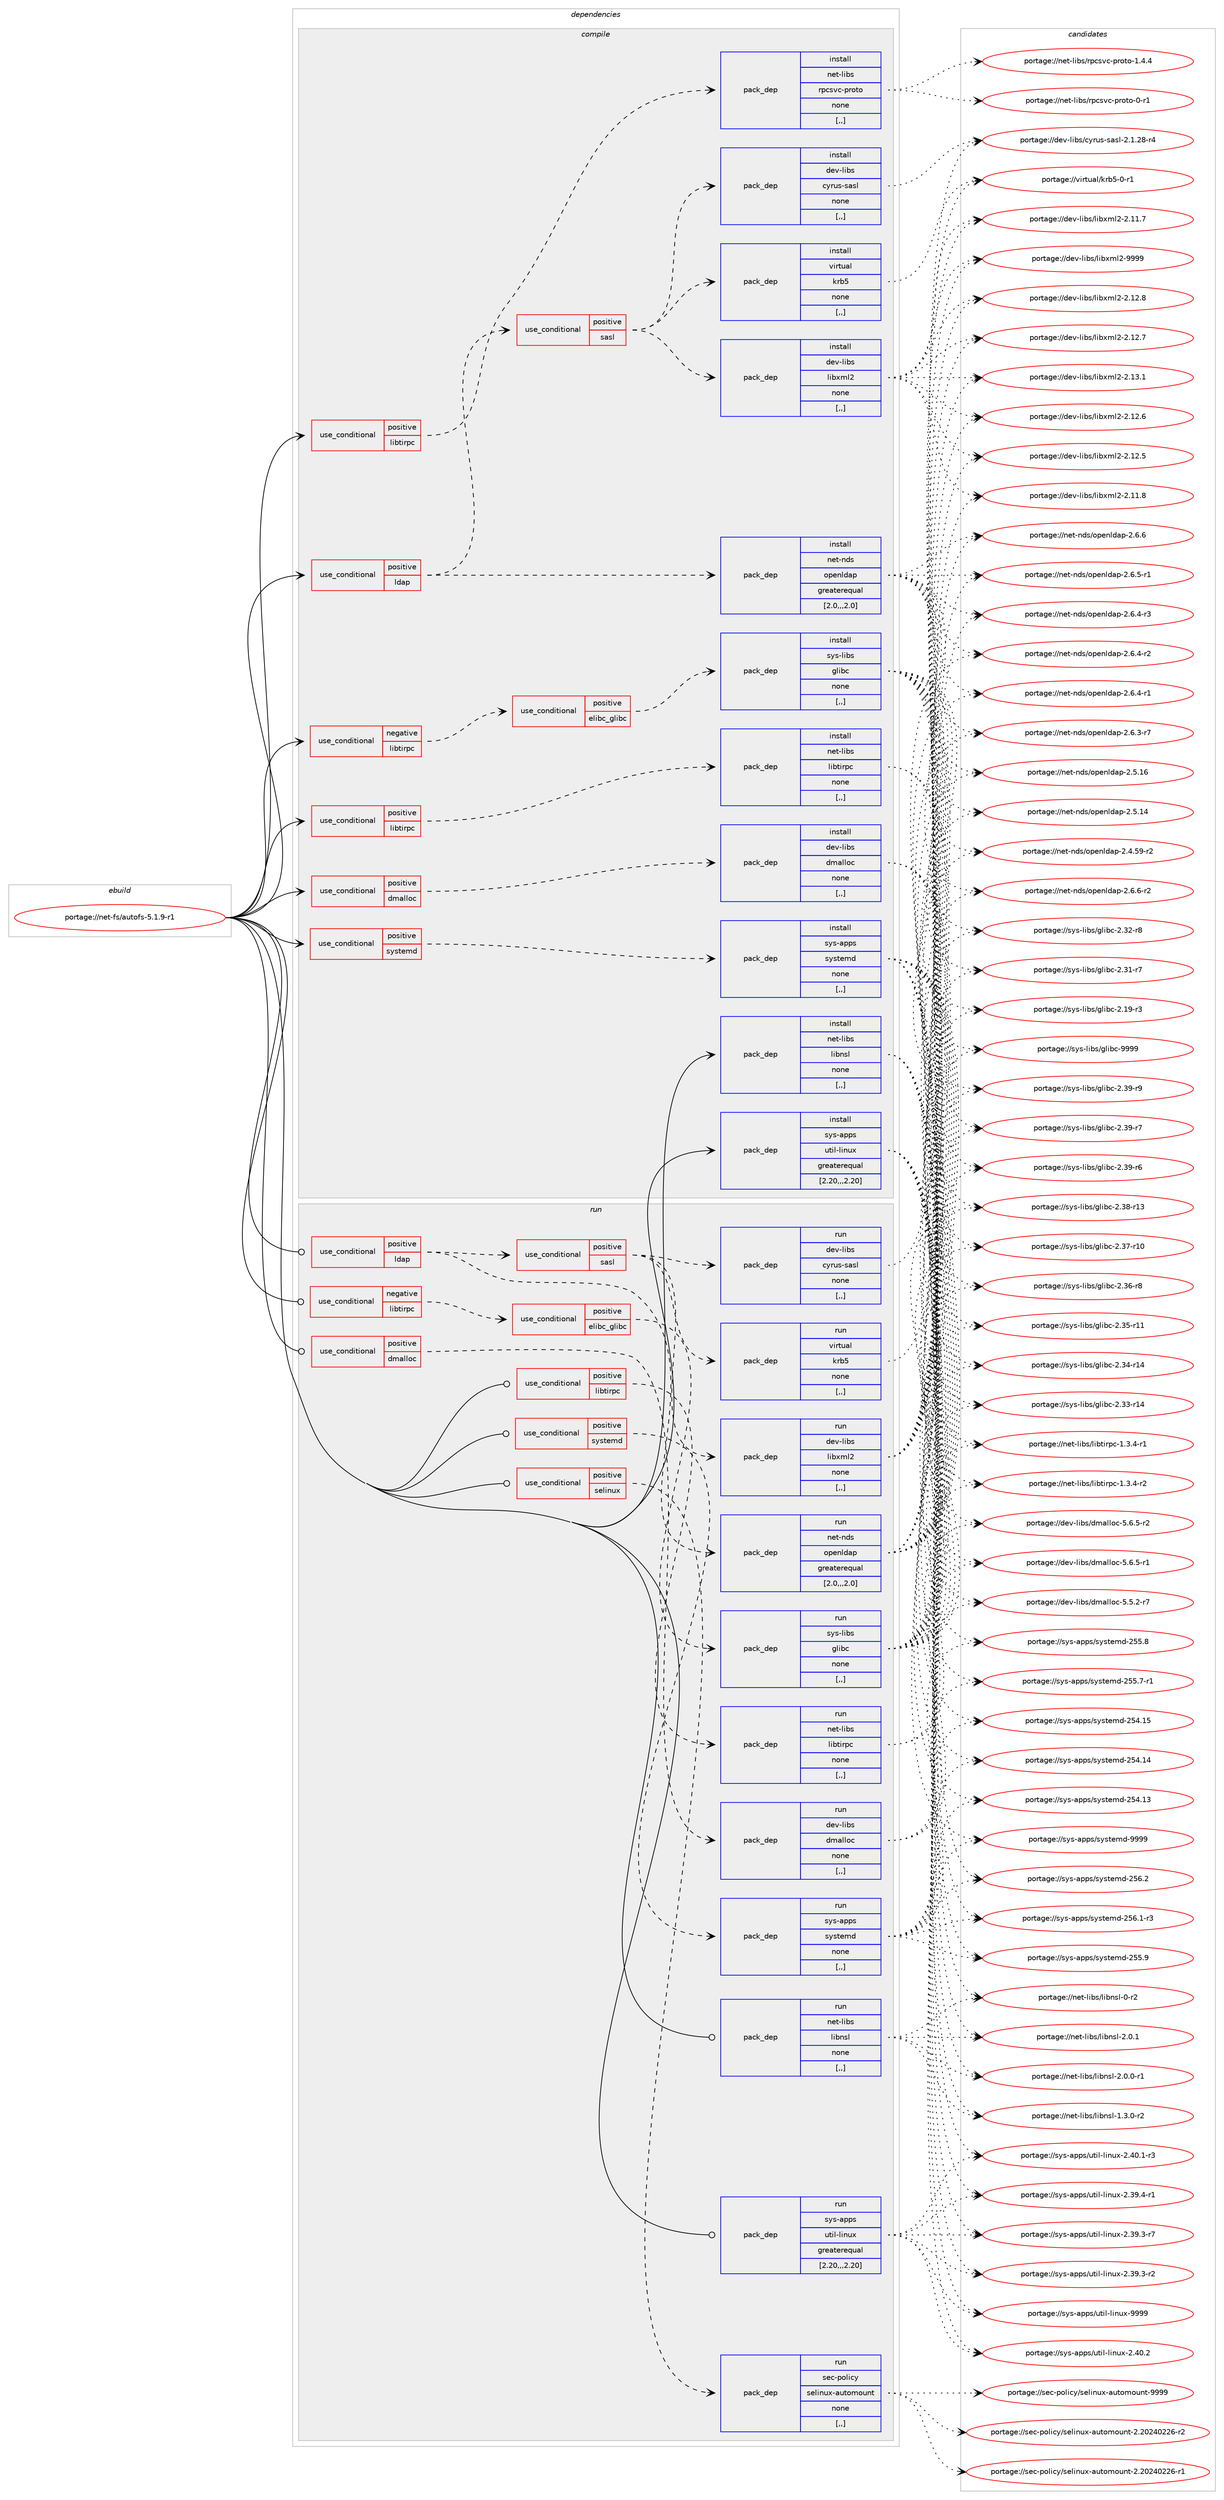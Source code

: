 digraph prolog {

# *************
# Graph options
# *************

newrank=true;
concentrate=true;
compound=true;
graph [rankdir=LR,fontname=Helvetica,fontsize=10,ranksep=1.5];#, ranksep=2.5, nodesep=0.2];
edge  [arrowhead=vee];
node  [fontname=Helvetica,fontsize=10];

# **********
# The ebuild
# **********

subgraph cluster_leftcol {
color=gray;
label=<<i>ebuild</i>>;
id [label="portage://net-fs/autofs-5.1.9-r1", color=red, width=4, href="../net-fs/autofs-5.1.9-r1.svg"];
}

# ****************
# The dependencies
# ****************

subgraph cluster_midcol {
color=gray;
label=<<i>dependencies</i>>;
subgraph cluster_compile {
fillcolor="#eeeeee";
style=filled;
label=<<i>compile</i>>;
subgraph cond89859 {
dependency346090 [label=<<TABLE BORDER="0" CELLBORDER="1" CELLSPACING="0" CELLPADDING="4"><TR><TD ROWSPAN="3" CELLPADDING="10">use_conditional</TD></TR><TR><TD>negative</TD></TR><TR><TD>libtirpc</TD></TR></TABLE>>, shape=none, color=red];
subgraph cond89860 {
dependency346091 [label=<<TABLE BORDER="0" CELLBORDER="1" CELLSPACING="0" CELLPADDING="4"><TR><TD ROWSPAN="3" CELLPADDING="10">use_conditional</TD></TR><TR><TD>positive</TD></TR><TR><TD>elibc_glibc</TD></TR></TABLE>>, shape=none, color=red];
subgraph pack253618 {
dependency346092 [label=<<TABLE BORDER="0" CELLBORDER="1" CELLSPACING="0" CELLPADDING="4" WIDTH="220"><TR><TD ROWSPAN="6" CELLPADDING="30">pack_dep</TD></TR><TR><TD WIDTH="110">install</TD></TR><TR><TD>sys-libs</TD></TR><TR><TD>glibc</TD></TR><TR><TD>none</TD></TR><TR><TD>[,,]</TD></TR></TABLE>>, shape=none, color=blue];
}
dependency346091:e -> dependency346092:w [weight=20,style="dashed",arrowhead="vee"];
}
dependency346090:e -> dependency346091:w [weight=20,style="dashed",arrowhead="vee"];
}
id:e -> dependency346090:w [weight=20,style="solid",arrowhead="vee"];
subgraph cond89861 {
dependency346093 [label=<<TABLE BORDER="0" CELLBORDER="1" CELLSPACING="0" CELLPADDING="4"><TR><TD ROWSPAN="3" CELLPADDING="10">use_conditional</TD></TR><TR><TD>positive</TD></TR><TR><TD>dmalloc</TD></TR></TABLE>>, shape=none, color=red];
subgraph pack253619 {
dependency346094 [label=<<TABLE BORDER="0" CELLBORDER="1" CELLSPACING="0" CELLPADDING="4" WIDTH="220"><TR><TD ROWSPAN="6" CELLPADDING="30">pack_dep</TD></TR><TR><TD WIDTH="110">install</TD></TR><TR><TD>dev-libs</TD></TR><TR><TD>dmalloc</TD></TR><TR><TD>none</TD></TR><TR><TD>[,,]</TD></TR></TABLE>>, shape=none, color=blue];
}
dependency346093:e -> dependency346094:w [weight=20,style="dashed",arrowhead="vee"];
}
id:e -> dependency346093:w [weight=20,style="solid",arrowhead="vee"];
subgraph cond89862 {
dependency346095 [label=<<TABLE BORDER="0" CELLBORDER="1" CELLSPACING="0" CELLPADDING="4"><TR><TD ROWSPAN="3" CELLPADDING="10">use_conditional</TD></TR><TR><TD>positive</TD></TR><TR><TD>ldap</TD></TR></TABLE>>, shape=none, color=red];
subgraph pack253620 {
dependency346096 [label=<<TABLE BORDER="0" CELLBORDER="1" CELLSPACING="0" CELLPADDING="4" WIDTH="220"><TR><TD ROWSPAN="6" CELLPADDING="30">pack_dep</TD></TR><TR><TD WIDTH="110">install</TD></TR><TR><TD>net-nds</TD></TR><TR><TD>openldap</TD></TR><TR><TD>greaterequal</TD></TR><TR><TD>[2.0,,,2.0]</TD></TR></TABLE>>, shape=none, color=blue];
}
dependency346095:e -> dependency346096:w [weight=20,style="dashed",arrowhead="vee"];
subgraph cond89863 {
dependency346097 [label=<<TABLE BORDER="0" CELLBORDER="1" CELLSPACING="0" CELLPADDING="4"><TR><TD ROWSPAN="3" CELLPADDING="10">use_conditional</TD></TR><TR><TD>positive</TD></TR><TR><TD>sasl</TD></TR></TABLE>>, shape=none, color=red];
subgraph pack253621 {
dependency346098 [label=<<TABLE BORDER="0" CELLBORDER="1" CELLSPACING="0" CELLPADDING="4" WIDTH="220"><TR><TD ROWSPAN="6" CELLPADDING="30">pack_dep</TD></TR><TR><TD WIDTH="110">install</TD></TR><TR><TD>dev-libs</TD></TR><TR><TD>cyrus-sasl</TD></TR><TR><TD>none</TD></TR><TR><TD>[,,]</TD></TR></TABLE>>, shape=none, color=blue];
}
dependency346097:e -> dependency346098:w [weight=20,style="dashed",arrowhead="vee"];
subgraph pack253622 {
dependency346099 [label=<<TABLE BORDER="0" CELLBORDER="1" CELLSPACING="0" CELLPADDING="4" WIDTH="220"><TR><TD ROWSPAN="6" CELLPADDING="30">pack_dep</TD></TR><TR><TD WIDTH="110">install</TD></TR><TR><TD>dev-libs</TD></TR><TR><TD>libxml2</TD></TR><TR><TD>none</TD></TR><TR><TD>[,,]</TD></TR></TABLE>>, shape=none, color=blue];
}
dependency346097:e -> dependency346099:w [weight=20,style="dashed",arrowhead="vee"];
subgraph pack253623 {
dependency346100 [label=<<TABLE BORDER="0" CELLBORDER="1" CELLSPACING="0" CELLPADDING="4" WIDTH="220"><TR><TD ROWSPAN="6" CELLPADDING="30">pack_dep</TD></TR><TR><TD WIDTH="110">install</TD></TR><TR><TD>virtual</TD></TR><TR><TD>krb5</TD></TR><TR><TD>none</TD></TR><TR><TD>[,,]</TD></TR></TABLE>>, shape=none, color=blue];
}
dependency346097:e -> dependency346100:w [weight=20,style="dashed",arrowhead="vee"];
}
dependency346095:e -> dependency346097:w [weight=20,style="dashed",arrowhead="vee"];
}
id:e -> dependency346095:w [weight=20,style="solid",arrowhead="vee"];
subgraph cond89864 {
dependency346101 [label=<<TABLE BORDER="0" CELLBORDER="1" CELLSPACING="0" CELLPADDING="4"><TR><TD ROWSPAN="3" CELLPADDING="10">use_conditional</TD></TR><TR><TD>positive</TD></TR><TR><TD>libtirpc</TD></TR></TABLE>>, shape=none, color=red];
subgraph pack253624 {
dependency346102 [label=<<TABLE BORDER="0" CELLBORDER="1" CELLSPACING="0" CELLPADDING="4" WIDTH="220"><TR><TD ROWSPAN="6" CELLPADDING="30">pack_dep</TD></TR><TR><TD WIDTH="110">install</TD></TR><TR><TD>net-libs</TD></TR><TR><TD>libtirpc</TD></TR><TR><TD>none</TD></TR><TR><TD>[,,]</TD></TR></TABLE>>, shape=none, color=blue];
}
dependency346101:e -> dependency346102:w [weight=20,style="dashed",arrowhead="vee"];
}
id:e -> dependency346101:w [weight=20,style="solid",arrowhead="vee"];
subgraph cond89865 {
dependency346103 [label=<<TABLE BORDER="0" CELLBORDER="1" CELLSPACING="0" CELLPADDING="4"><TR><TD ROWSPAN="3" CELLPADDING="10">use_conditional</TD></TR><TR><TD>positive</TD></TR><TR><TD>libtirpc</TD></TR></TABLE>>, shape=none, color=red];
subgraph pack253625 {
dependency346104 [label=<<TABLE BORDER="0" CELLBORDER="1" CELLSPACING="0" CELLPADDING="4" WIDTH="220"><TR><TD ROWSPAN="6" CELLPADDING="30">pack_dep</TD></TR><TR><TD WIDTH="110">install</TD></TR><TR><TD>net-libs</TD></TR><TR><TD>rpcsvc-proto</TD></TR><TR><TD>none</TD></TR><TR><TD>[,,]</TD></TR></TABLE>>, shape=none, color=blue];
}
dependency346103:e -> dependency346104:w [weight=20,style="dashed",arrowhead="vee"];
}
id:e -> dependency346103:w [weight=20,style="solid",arrowhead="vee"];
subgraph cond89866 {
dependency346105 [label=<<TABLE BORDER="0" CELLBORDER="1" CELLSPACING="0" CELLPADDING="4"><TR><TD ROWSPAN="3" CELLPADDING="10">use_conditional</TD></TR><TR><TD>positive</TD></TR><TR><TD>systemd</TD></TR></TABLE>>, shape=none, color=red];
subgraph pack253626 {
dependency346106 [label=<<TABLE BORDER="0" CELLBORDER="1" CELLSPACING="0" CELLPADDING="4" WIDTH="220"><TR><TD ROWSPAN="6" CELLPADDING="30">pack_dep</TD></TR><TR><TD WIDTH="110">install</TD></TR><TR><TD>sys-apps</TD></TR><TR><TD>systemd</TD></TR><TR><TD>none</TD></TR><TR><TD>[,,]</TD></TR></TABLE>>, shape=none, color=blue];
}
dependency346105:e -> dependency346106:w [weight=20,style="dashed",arrowhead="vee"];
}
id:e -> dependency346105:w [weight=20,style="solid",arrowhead="vee"];
subgraph pack253627 {
dependency346107 [label=<<TABLE BORDER="0" CELLBORDER="1" CELLSPACING="0" CELLPADDING="4" WIDTH="220"><TR><TD ROWSPAN="6" CELLPADDING="30">pack_dep</TD></TR><TR><TD WIDTH="110">install</TD></TR><TR><TD>net-libs</TD></TR><TR><TD>libnsl</TD></TR><TR><TD>none</TD></TR><TR><TD>[,,]</TD></TR></TABLE>>, shape=none, color=blue];
}
id:e -> dependency346107:w [weight=20,style="solid",arrowhead="vee"];
subgraph pack253628 {
dependency346108 [label=<<TABLE BORDER="0" CELLBORDER="1" CELLSPACING="0" CELLPADDING="4" WIDTH="220"><TR><TD ROWSPAN="6" CELLPADDING="30">pack_dep</TD></TR><TR><TD WIDTH="110">install</TD></TR><TR><TD>sys-apps</TD></TR><TR><TD>util-linux</TD></TR><TR><TD>greaterequal</TD></TR><TR><TD>[2.20,,,2.20]</TD></TR></TABLE>>, shape=none, color=blue];
}
id:e -> dependency346108:w [weight=20,style="solid",arrowhead="vee"];
}
subgraph cluster_compileandrun {
fillcolor="#eeeeee";
style=filled;
label=<<i>compile and run</i>>;
}
subgraph cluster_run {
fillcolor="#eeeeee";
style=filled;
label=<<i>run</i>>;
subgraph cond89867 {
dependency346109 [label=<<TABLE BORDER="0" CELLBORDER="1" CELLSPACING="0" CELLPADDING="4"><TR><TD ROWSPAN="3" CELLPADDING="10">use_conditional</TD></TR><TR><TD>negative</TD></TR><TR><TD>libtirpc</TD></TR></TABLE>>, shape=none, color=red];
subgraph cond89868 {
dependency346110 [label=<<TABLE BORDER="0" CELLBORDER="1" CELLSPACING="0" CELLPADDING="4"><TR><TD ROWSPAN="3" CELLPADDING="10">use_conditional</TD></TR><TR><TD>positive</TD></TR><TR><TD>elibc_glibc</TD></TR></TABLE>>, shape=none, color=red];
subgraph pack253629 {
dependency346111 [label=<<TABLE BORDER="0" CELLBORDER="1" CELLSPACING="0" CELLPADDING="4" WIDTH="220"><TR><TD ROWSPAN="6" CELLPADDING="30">pack_dep</TD></TR><TR><TD WIDTH="110">run</TD></TR><TR><TD>sys-libs</TD></TR><TR><TD>glibc</TD></TR><TR><TD>none</TD></TR><TR><TD>[,,]</TD></TR></TABLE>>, shape=none, color=blue];
}
dependency346110:e -> dependency346111:w [weight=20,style="dashed",arrowhead="vee"];
}
dependency346109:e -> dependency346110:w [weight=20,style="dashed",arrowhead="vee"];
}
id:e -> dependency346109:w [weight=20,style="solid",arrowhead="odot"];
subgraph cond89869 {
dependency346112 [label=<<TABLE BORDER="0" CELLBORDER="1" CELLSPACING="0" CELLPADDING="4"><TR><TD ROWSPAN="3" CELLPADDING="10">use_conditional</TD></TR><TR><TD>positive</TD></TR><TR><TD>dmalloc</TD></TR></TABLE>>, shape=none, color=red];
subgraph pack253630 {
dependency346113 [label=<<TABLE BORDER="0" CELLBORDER="1" CELLSPACING="0" CELLPADDING="4" WIDTH="220"><TR><TD ROWSPAN="6" CELLPADDING="30">pack_dep</TD></TR><TR><TD WIDTH="110">run</TD></TR><TR><TD>dev-libs</TD></TR><TR><TD>dmalloc</TD></TR><TR><TD>none</TD></TR><TR><TD>[,,]</TD></TR></TABLE>>, shape=none, color=blue];
}
dependency346112:e -> dependency346113:w [weight=20,style="dashed",arrowhead="vee"];
}
id:e -> dependency346112:w [weight=20,style="solid",arrowhead="odot"];
subgraph cond89870 {
dependency346114 [label=<<TABLE BORDER="0" CELLBORDER="1" CELLSPACING="0" CELLPADDING="4"><TR><TD ROWSPAN="3" CELLPADDING="10">use_conditional</TD></TR><TR><TD>positive</TD></TR><TR><TD>ldap</TD></TR></TABLE>>, shape=none, color=red];
subgraph pack253631 {
dependency346115 [label=<<TABLE BORDER="0" CELLBORDER="1" CELLSPACING="0" CELLPADDING="4" WIDTH="220"><TR><TD ROWSPAN="6" CELLPADDING="30">pack_dep</TD></TR><TR><TD WIDTH="110">run</TD></TR><TR><TD>net-nds</TD></TR><TR><TD>openldap</TD></TR><TR><TD>greaterequal</TD></TR><TR><TD>[2.0,,,2.0]</TD></TR></TABLE>>, shape=none, color=blue];
}
dependency346114:e -> dependency346115:w [weight=20,style="dashed",arrowhead="vee"];
subgraph cond89871 {
dependency346116 [label=<<TABLE BORDER="0" CELLBORDER="1" CELLSPACING="0" CELLPADDING="4"><TR><TD ROWSPAN="3" CELLPADDING="10">use_conditional</TD></TR><TR><TD>positive</TD></TR><TR><TD>sasl</TD></TR></TABLE>>, shape=none, color=red];
subgraph pack253632 {
dependency346117 [label=<<TABLE BORDER="0" CELLBORDER="1" CELLSPACING="0" CELLPADDING="4" WIDTH="220"><TR><TD ROWSPAN="6" CELLPADDING="30">pack_dep</TD></TR><TR><TD WIDTH="110">run</TD></TR><TR><TD>dev-libs</TD></TR><TR><TD>cyrus-sasl</TD></TR><TR><TD>none</TD></TR><TR><TD>[,,]</TD></TR></TABLE>>, shape=none, color=blue];
}
dependency346116:e -> dependency346117:w [weight=20,style="dashed",arrowhead="vee"];
subgraph pack253633 {
dependency346118 [label=<<TABLE BORDER="0" CELLBORDER="1" CELLSPACING="0" CELLPADDING="4" WIDTH="220"><TR><TD ROWSPAN="6" CELLPADDING="30">pack_dep</TD></TR><TR><TD WIDTH="110">run</TD></TR><TR><TD>dev-libs</TD></TR><TR><TD>libxml2</TD></TR><TR><TD>none</TD></TR><TR><TD>[,,]</TD></TR></TABLE>>, shape=none, color=blue];
}
dependency346116:e -> dependency346118:w [weight=20,style="dashed",arrowhead="vee"];
subgraph pack253634 {
dependency346119 [label=<<TABLE BORDER="0" CELLBORDER="1" CELLSPACING="0" CELLPADDING="4" WIDTH="220"><TR><TD ROWSPAN="6" CELLPADDING="30">pack_dep</TD></TR><TR><TD WIDTH="110">run</TD></TR><TR><TD>virtual</TD></TR><TR><TD>krb5</TD></TR><TR><TD>none</TD></TR><TR><TD>[,,]</TD></TR></TABLE>>, shape=none, color=blue];
}
dependency346116:e -> dependency346119:w [weight=20,style="dashed",arrowhead="vee"];
}
dependency346114:e -> dependency346116:w [weight=20,style="dashed",arrowhead="vee"];
}
id:e -> dependency346114:w [weight=20,style="solid",arrowhead="odot"];
subgraph cond89872 {
dependency346120 [label=<<TABLE BORDER="0" CELLBORDER="1" CELLSPACING="0" CELLPADDING="4"><TR><TD ROWSPAN="3" CELLPADDING="10">use_conditional</TD></TR><TR><TD>positive</TD></TR><TR><TD>libtirpc</TD></TR></TABLE>>, shape=none, color=red];
subgraph pack253635 {
dependency346121 [label=<<TABLE BORDER="0" CELLBORDER="1" CELLSPACING="0" CELLPADDING="4" WIDTH="220"><TR><TD ROWSPAN="6" CELLPADDING="30">pack_dep</TD></TR><TR><TD WIDTH="110">run</TD></TR><TR><TD>net-libs</TD></TR><TR><TD>libtirpc</TD></TR><TR><TD>none</TD></TR><TR><TD>[,,]</TD></TR></TABLE>>, shape=none, color=blue];
}
dependency346120:e -> dependency346121:w [weight=20,style="dashed",arrowhead="vee"];
}
id:e -> dependency346120:w [weight=20,style="solid",arrowhead="odot"];
subgraph cond89873 {
dependency346122 [label=<<TABLE BORDER="0" CELLBORDER="1" CELLSPACING="0" CELLPADDING="4"><TR><TD ROWSPAN="3" CELLPADDING="10">use_conditional</TD></TR><TR><TD>positive</TD></TR><TR><TD>selinux</TD></TR></TABLE>>, shape=none, color=red];
subgraph pack253636 {
dependency346123 [label=<<TABLE BORDER="0" CELLBORDER="1" CELLSPACING="0" CELLPADDING="4" WIDTH="220"><TR><TD ROWSPAN="6" CELLPADDING="30">pack_dep</TD></TR><TR><TD WIDTH="110">run</TD></TR><TR><TD>sec-policy</TD></TR><TR><TD>selinux-automount</TD></TR><TR><TD>none</TD></TR><TR><TD>[,,]</TD></TR></TABLE>>, shape=none, color=blue];
}
dependency346122:e -> dependency346123:w [weight=20,style="dashed",arrowhead="vee"];
}
id:e -> dependency346122:w [weight=20,style="solid",arrowhead="odot"];
subgraph cond89874 {
dependency346124 [label=<<TABLE BORDER="0" CELLBORDER="1" CELLSPACING="0" CELLPADDING="4"><TR><TD ROWSPAN="3" CELLPADDING="10">use_conditional</TD></TR><TR><TD>positive</TD></TR><TR><TD>systemd</TD></TR></TABLE>>, shape=none, color=red];
subgraph pack253637 {
dependency346125 [label=<<TABLE BORDER="0" CELLBORDER="1" CELLSPACING="0" CELLPADDING="4" WIDTH="220"><TR><TD ROWSPAN="6" CELLPADDING="30">pack_dep</TD></TR><TR><TD WIDTH="110">run</TD></TR><TR><TD>sys-apps</TD></TR><TR><TD>systemd</TD></TR><TR><TD>none</TD></TR><TR><TD>[,,]</TD></TR></TABLE>>, shape=none, color=blue];
}
dependency346124:e -> dependency346125:w [weight=20,style="dashed",arrowhead="vee"];
}
id:e -> dependency346124:w [weight=20,style="solid",arrowhead="odot"];
subgraph pack253638 {
dependency346126 [label=<<TABLE BORDER="0" CELLBORDER="1" CELLSPACING="0" CELLPADDING="4" WIDTH="220"><TR><TD ROWSPAN="6" CELLPADDING="30">pack_dep</TD></TR><TR><TD WIDTH="110">run</TD></TR><TR><TD>net-libs</TD></TR><TR><TD>libnsl</TD></TR><TR><TD>none</TD></TR><TR><TD>[,,]</TD></TR></TABLE>>, shape=none, color=blue];
}
id:e -> dependency346126:w [weight=20,style="solid",arrowhead="odot"];
subgraph pack253639 {
dependency346127 [label=<<TABLE BORDER="0" CELLBORDER="1" CELLSPACING="0" CELLPADDING="4" WIDTH="220"><TR><TD ROWSPAN="6" CELLPADDING="30">pack_dep</TD></TR><TR><TD WIDTH="110">run</TD></TR><TR><TD>sys-apps</TD></TR><TR><TD>util-linux</TD></TR><TR><TD>greaterequal</TD></TR><TR><TD>[2.20,,,2.20]</TD></TR></TABLE>>, shape=none, color=blue];
}
id:e -> dependency346127:w [weight=20,style="solid",arrowhead="odot"];
}
}

# **************
# The candidates
# **************

subgraph cluster_choices {
rank=same;
color=gray;
label=<<i>candidates</i>>;

subgraph choice253618 {
color=black;
nodesep=1;
choice11512111545108105981154710310810598994557575757 [label="portage://sys-libs/glibc-9999", color=red, width=4,href="../sys-libs/glibc-9999.svg"];
choice115121115451081059811547103108105989945504651574511457 [label="portage://sys-libs/glibc-2.39-r9", color=red, width=4,href="../sys-libs/glibc-2.39-r9.svg"];
choice115121115451081059811547103108105989945504651574511455 [label="portage://sys-libs/glibc-2.39-r7", color=red, width=4,href="../sys-libs/glibc-2.39-r7.svg"];
choice115121115451081059811547103108105989945504651574511454 [label="portage://sys-libs/glibc-2.39-r6", color=red, width=4,href="../sys-libs/glibc-2.39-r6.svg"];
choice11512111545108105981154710310810598994550465156451144951 [label="portage://sys-libs/glibc-2.38-r13", color=red, width=4,href="../sys-libs/glibc-2.38-r13.svg"];
choice11512111545108105981154710310810598994550465155451144948 [label="portage://sys-libs/glibc-2.37-r10", color=red, width=4,href="../sys-libs/glibc-2.37-r10.svg"];
choice115121115451081059811547103108105989945504651544511456 [label="portage://sys-libs/glibc-2.36-r8", color=red, width=4,href="../sys-libs/glibc-2.36-r8.svg"];
choice11512111545108105981154710310810598994550465153451144949 [label="portage://sys-libs/glibc-2.35-r11", color=red, width=4,href="../sys-libs/glibc-2.35-r11.svg"];
choice11512111545108105981154710310810598994550465152451144952 [label="portage://sys-libs/glibc-2.34-r14", color=red, width=4,href="../sys-libs/glibc-2.34-r14.svg"];
choice11512111545108105981154710310810598994550465151451144952 [label="portage://sys-libs/glibc-2.33-r14", color=red, width=4,href="../sys-libs/glibc-2.33-r14.svg"];
choice115121115451081059811547103108105989945504651504511456 [label="portage://sys-libs/glibc-2.32-r8", color=red, width=4,href="../sys-libs/glibc-2.32-r8.svg"];
choice115121115451081059811547103108105989945504651494511455 [label="portage://sys-libs/glibc-2.31-r7", color=red, width=4,href="../sys-libs/glibc-2.31-r7.svg"];
choice115121115451081059811547103108105989945504649574511451 [label="portage://sys-libs/glibc-2.19-r3", color=red, width=4,href="../sys-libs/glibc-2.19-r3.svg"];
dependency346092:e -> choice11512111545108105981154710310810598994557575757:w [style=dotted,weight="100"];
dependency346092:e -> choice115121115451081059811547103108105989945504651574511457:w [style=dotted,weight="100"];
dependency346092:e -> choice115121115451081059811547103108105989945504651574511455:w [style=dotted,weight="100"];
dependency346092:e -> choice115121115451081059811547103108105989945504651574511454:w [style=dotted,weight="100"];
dependency346092:e -> choice11512111545108105981154710310810598994550465156451144951:w [style=dotted,weight="100"];
dependency346092:e -> choice11512111545108105981154710310810598994550465155451144948:w [style=dotted,weight="100"];
dependency346092:e -> choice115121115451081059811547103108105989945504651544511456:w [style=dotted,weight="100"];
dependency346092:e -> choice11512111545108105981154710310810598994550465153451144949:w [style=dotted,weight="100"];
dependency346092:e -> choice11512111545108105981154710310810598994550465152451144952:w [style=dotted,weight="100"];
dependency346092:e -> choice11512111545108105981154710310810598994550465151451144952:w [style=dotted,weight="100"];
dependency346092:e -> choice115121115451081059811547103108105989945504651504511456:w [style=dotted,weight="100"];
dependency346092:e -> choice115121115451081059811547103108105989945504651494511455:w [style=dotted,weight="100"];
dependency346092:e -> choice115121115451081059811547103108105989945504649574511451:w [style=dotted,weight="100"];
}
subgraph choice253619 {
color=black;
nodesep=1;
choice10010111845108105981154710010997108108111994553465446534511450 [label="portage://dev-libs/dmalloc-5.6.5-r2", color=red, width=4,href="../dev-libs/dmalloc-5.6.5-r2.svg"];
choice10010111845108105981154710010997108108111994553465446534511449 [label="portage://dev-libs/dmalloc-5.6.5-r1", color=red, width=4,href="../dev-libs/dmalloc-5.6.5-r1.svg"];
choice10010111845108105981154710010997108108111994553465346504511455 [label="portage://dev-libs/dmalloc-5.5.2-r7", color=red, width=4,href="../dev-libs/dmalloc-5.5.2-r7.svg"];
dependency346094:e -> choice10010111845108105981154710010997108108111994553465446534511450:w [style=dotted,weight="100"];
dependency346094:e -> choice10010111845108105981154710010997108108111994553465446534511449:w [style=dotted,weight="100"];
dependency346094:e -> choice10010111845108105981154710010997108108111994553465346504511455:w [style=dotted,weight="100"];
}
subgraph choice253620 {
color=black;
nodesep=1;
choice1101011164511010011547111112101110108100971124550465446544511450 [label="portage://net-nds/openldap-2.6.6-r2", color=red, width=4,href="../net-nds/openldap-2.6.6-r2.svg"];
choice110101116451101001154711111210111010810097112455046544654 [label="portage://net-nds/openldap-2.6.6", color=red, width=4,href="../net-nds/openldap-2.6.6.svg"];
choice1101011164511010011547111112101110108100971124550465446534511449 [label="portage://net-nds/openldap-2.6.5-r1", color=red, width=4,href="../net-nds/openldap-2.6.5-r1.svg"];
choice1101011164511010011547111112101110108100971124550465446524511451 [label="portage://net-nds/openldap-2.6.4-r3", color=red, width=4,href="../net-nds/openldap-2.6.4-r3.svg"];
choice1101011164511010011547111112101110108100971124550465446524511450 [label="portage://net-nds/openldap-2.6.4-r2", color=red, width=4,href="../net-nds/openldap-2.6.4-r2.svg"];
choice1101011164511010011547111112101110108100971124550465446524511449 [label="portage://net-nds/openldap-2.6.4-r1", color=red, width=4,href="../net-nds/openldap-2.6.4-r1.svg"];
choice1101011164511010011547111112101110108100971124550465446514511455 [label="portage://net-nds/openldap-2.6.3-r7", color=red, width=4,href="../net-nds/openldap-2.6.3-r7.svg"];
choice11010111645110100115471111121011101081009711245504653464954 [label="portage://net-nds/openldap-2.5.16", color=red, width=4,href="../net-nds/openldap-2.5.16.svg"];
choice11010111645110100115471111121011101081009711245504653464952 [label="portage://net-nds/openldap-2.5.14", color=red, width=4,href="../net-nds/openldap-2.5.14.svg"];
choice110101116451101001154711111210111010810097112455046524653574511450 [label="portage://net-nds/openldap-2.4.59-r2", color=red, width=4,href="../net-nds/openldap-2.4.59-r2.svg"];
dependency346096:e -> choice1101011164511010011547111112101110108100971124550465446544511450:w [style=dotted,weight="100"];
dependency346096:e -> choice110101116451101001154711111210111010810097112455046544654:w [style=dotted,weight="100"];
dependency346096:e -> choice1101011164511010011547111112101110108100971124550465446534511449:w [style=dotted,weight="100"];
dependency346096:e -> choice1101011164511010011547111112101110108100971124550465446524511451:w [style=dotted,weight="100"];
dependency346096:e -> choice1101011164511010011547111112101110108100971124550465446524511450:w [style=dotted,weight="100"];
dependency346096:e -> choice1101011164511010011547111112101110108100971124550465446524511449:w [style=dotted,weight="100"];
dependency346096:e -> choice1101011164511010011547111112101110108100971124550465446514511455:w [style=dotted,weight="100"];
dependency346096:e -> choice11010111645110100115471111121011101081009711245504653464954:w [style=dotted,weight="100"];
dependency346096:e -> choice11010111645110100115471111121011101081009711245504653464952:w [style=dotted,weight="100"];
dependency346096:e -> choice110101116451101001154711111210111010810097112455046524653574511450:w [style=dotted,weight="100"];
}
subgraph choice253621 {
color=black;
nodesep=1;
choice100101118451081059811547991211141171154511597115108455046494650564511452 [label="portage://dev-libs/cyrus-sasl-2.1.28-r4", color=red, width=4,href="../dev-libs/cyrus-sasl-2.1.28-r4.svg"];
dependency346098:e -> choice100101118451081059811547991211141171154511597115108455046494650564511452:w [style=dotted,weight="100"];
}
subgraph choice253622 {
color=black;
nodesep=1;
choice10010111845108105981154710810598120109108504557575757 [label="portage://dev-libs/libxml2-9999", color=red, width=4,href="../dev-libs/libxml2-9999.svg"];
choice100101118451081059811547108105981201091085045504649514649 [label="portage://dev-libs/libxml2-2.13.1", color=red, width=4,href="../dev-libs/libxml2-2.13.1.svg"];
choice100101118451081059811547108105981201091085045504649504656 [label="portage://dev-libs/libxml2-2.12.8", color=red, width=4,href="../dev-libs/libxml2-2.12.8.svg"];
choice100101118451081059811547108105981201091085045504649504655 [label="portage://dev-libs/libxml2-2.12.7", color=red, width=4,href="../dev-libs/libxml2-2.12.7.svg"];
choice100101118451081059811547108105981201091085045504649504654 [label="portage://dev-libs/libxml2-2.12.6", color=red, width=4,href="../dev-libs/libxml2-2.12.6.svg"];
choice100101118451081059811547108105981201091085045504649504653 [label="portage://dev-libs/libxml2-2.12.5", color=red, width=4,href="../dev-libs/libxml2-2.12.5.svg"];
choice100101118451081059811547108105981201091085045504649494656 [label="portage://dev-libs/libxml2-2.11.8", color=red, width=4,href="../dev-libs/libxml2-2.11.8.svg"];
choice100101118451081059811547108105981201091085045504649494655 [label="portage://dev-libs/libxml2-2.11.7", color=red, width=4,href="../dev-libs/libxml2-2.11.7.svg"];
dependency346099:e -> choice10010111845108105981154710810598120109108504557575757:w [style=dotted,weight="100"];
dependency346099:e -> choice100101118451081059811547108105981201091085045504649514649:w [style=dotted,weight="100"];
dependency346099:e -> choice100101118451081059811547108105981201091085045504649504656:w [style=dotted,weight="100"];
dependency346099:e -> choice100101118451081059811547108105981201091085045504649504655:w [style=dotted,weight="100"];
dependency346099:e -> choice100101118451081059811547108105981201091085045504649504654:w [style=dotted,weight="100"];
dependency346099:e -> choice100101118451081059811547108105981201091085045504649504653:w [style=dotted,weight="100"];
dependency346099:e -> choice100101118451081059811547108105981201091085045504649494656:w [style=dotted,weight="100"];
dependency346099:e -> choice100101118451081059811547108105981201091085045504649494655:w [style=dotted,weight="100"];
}
subgraph choice253623 {
color=black;
nodesep=1;
choice1181051141161179710847107114985345484511449 [label="portage://virtual/krb5-0-r1", color=red, width=4,href="../virtual/krb5-0-r1.svg"];
dependency346100:e -> choice1181051141161179710847107114985345484511449:w [style=dotted,weight="100"];
}
subgraph choice253624 {
color=black;
nodesep=1;
choice11010111645108105981154710810598116105114112994549465146524511450 [label="portage://net-libs/libtirpc-1.3.4-r2", color=red, width=4,href="../net-libs/libtirpc-1.3.4-r2.svg"];
choice11010111645108105981154710810598116105114112994549465146524511449 [label="portage://net-libs/libtirpc-1.3.4-r1", color=red, width=4,href="../net-libs/libtirpc-1.3.4-r1.svg"];
dependency346102:e -> choice11010111645108105981154710810598116105114112994549465146524511450:w [style=dotted,weight="100"];
dependency346102:e -> choice11010111645108105981154710810598116105114112994549465146524511449:w [style=dotted,weight="100"];
}
subgraph choice253625 {
color=black;
nodesep=1;
choice110101116451081059811547114112991151189945112114111116111454946524652 [label="portage://net-libs/rpcsvc-proto-1.4.4", color=red, width=4,href="../net-libs/rpcsvc-proto-1.4.4.svg"];
choice11010111645108105981154711411299115118994511211411111611145484511449 [label="portage://net-libs/rpcsvc-proto-0-r1", color=red, width=4,href="../net-libs/rpcsvc-proto-0-r1.svg"];
dependency346104:e -> choice110101116451081059811547114112991151189945112114111116111454946524652:w [style=dotted,weight="100"];
dependency346104:e -> choice11010111645108105981154711411299115118994511211411111611145484511449:w [style=dotted,weight="100"];
}
subgraph choice253626 {
color=black;
nodesep=1;
choice1151211154597112112115471151211151161011091004557575757 [label="portage://sys-apps/systemd-9999", color=red, width=4,href="../sys-apps/systemd-9999.svg"];
choice115121115459711211211547115121115116101109100455053544650 [label="portage://sys-apps/systemd-256.2", color=red, width=4,href="../sys-apps/systemd-256.2.svg"];
choice1151211154597112112115471151211151161011091004550535446494511451 [label="portage://sys-apps/systemd-256.1-r3", color=red, width=4,href="../sys-apps/systemd-256.1-r3.svg"];
choice115121115459711211211547115121115116101109100455053534657 [label="portage://sys-apps/systemd-255.9", color=red, width=4,href="../sys-apps/systemd-255.9.svg"];
choice115121115459711211211547115121115116101109100455053534656 [label="portage://sys-apps/systemd-255.8", color=red, width=4,href="../sys-apps/systemd-255.8.svg"];
choice1151211154597112112115471151211151161011091004550535346554511449 [label="portage://sys-apps/systemd-255.7-r1", color=red, width=4,href="../sys-apps/systemd-255.7-r1.svg"];
choice11512111545971121121154711512111511610110910045505352464953 [label="portage://sys-apps/systemd-254.15", color=red, width=4,href="../sys-apps/systemd-254.15.svg"];
choice11512111545971121121154711512111511610110910045505352464952 [label="portage://sys-apps/systemd-254.14", color=red, width=4,href="../sys-apps/systemd-254.14.svg"];
choice11512111545971121121154711512111511610110910045505352464951 [label="portage://sys-apps/systemd-254.13", color=red, width=4,href="../sys-apps/systemd-254.13.svg"];
dependency346106:e -> choice1151211154597112112115471151211151161011091004557575757:w [style=dotted,weight="100"];
dependency346106:e -> choice115121115459711211211547115121115116101109100455053544650:w [style=dotted,weight="100"];
dependency346106:e -> choice1151211154597112112115471151211151161011091004550535446494511451:w [style=dotted,weight="100"];
dependency346106:e -> choice115121115459711211211547115121115116101109100455053534657:w [style=dotted,weight="100"];
dependency346106:e -> choice115121115459711211211547115121115116101109100455053534656:w [style=dotted,weight="100"];
dependency346106:e -> choice1151211154597112112115471151211151161011091004550535346554511449:w [style=dotted,weight="100"];
dependency346106:e -> choice11512111545971121121154711512111511610110910045505352464953:w [style=dotted,weight="100"];
dependency346106:e -> choice11512111545971121121154711512111511610110910045505352464952:w [style=dotted,weight="100"];
dependency346106:e -> choice11512111545971121121154711512111511610110910045505352464951:w [style=dotted,weight="100"];
}
subgraph choice253627 {
color=black;
nodesep=1;
choice11010111645108105981154710810598110115108455046484649 [label="portage://net-libs/libnsl-2.0.1", color=red, width=4,href="../net-libs/libnsl-2.0.1.svg"];
choice110101116451081059811547108105981101151084550464846484511449 [label="portage://net-libs/libnsl-2.0.0-r1", color=red, width=4,href="../net-libs/libnsl-2.0.0-r1.svg"];
choice110101116451081059811547108105981101151084549465146484511450 [label="portage://net-libs/libnsl-1.3.0-r2", color=red, width=4,href="../net-libs/libnsl-1.3.0-r2.svg"];
choice1101011164510810598115471081059811011510845484511450 [label="portage://net-libs/libnsl-0-r2", color=red, width=4,href="../net-libs/libnsl-0-r2.svg"];
dependency346107:e -> choice11010111645108105981154710810598110115108455046484649:w [style=dotted,weight="100"];
dependency346107:e -> choice110101116451081059811547108105981101151084550464846484511449:w [style=dotted,weight="100"];
dependency346107:e -> choice110101116451081059811547108105981101151084549465146484511450:w [style=dotted,weight="100"];
dependency346107:e -> choice1101011164510810598115471081059811011510845484511450:w [style=dotted,weight="100"];
}
subgraph choice253628 {
color=black;
nodesep=1;
choice115121115459711211211547117116105108451081051101171204557575757 [label="portage://sys-apps/util-linux-9999", color=red, width=4,href="../sys-apps/util-linux-9999.svg"];
choice1151211154597112112115471171161051084510810511011712045504652484650 [label="portage://sys-apps/util-linux-2.40.2", color=red, width=4,href="../sys-apps/util-linux-2.40.2.svg"];
choice11512111545971121121154711711610510845108105110117120455046524846494511451 [label="portage://sys-apps/util-linux-2.40.1-r3", color=red, width=4,href="../sys-apps/util-linux-2.40.1-r3.svg"];
choice11512111545971121121154711711610510845108105110117120455046515746524511449 [label="portage://sys-apps/util-linux-2.39.4-r1", color=red, width=4,href="../sys-apps/util-linux-2.39.4-r1.svg"];
choice11512111545971121121154711711610510845108105110117120455046515746514511455 [label="portage://sys-apps/util-linux-2.39.3-r7", color=red, width=4,href="../sys-apps/util-linux-2.39.3-r7.svg"];
choice11512111545971121121154711711610510845108105110117120455046515746514511450 [label="portage://sys-apps/util-linux-2.39.3-r2", color=red, width=4,href="../sys-apps/util-linux-2.39.3-r2.svg"];
dependency346108:e -> choice115121115459711211211547117116105108451081051101171204557575757:w [style=dotted,weight="100"];
dependency346108:e -> choice1151211154597112112115471171161051084510810511011712045504652484650:w [style=dotted,weight="100"];
dependency346108:e -> choice11512111545971121121154711711610510845108105110117120455046524846494511451:w [style=dotted,weight="100"];
dependency346108:e -> choice11512111545971121121154711711610510845108105110117120455046515746524511449:w [style=dotted,weight="100"];
dependency346108:e -> choice11512111545971121121154711711610510845108105110117120455046515746514511455:w [style=dotted,weight="100"];
dependency346108:e -> choice11512111545971121121154711711610510845108105110117120455046515746514511450:w [style=dotted,weight="100"];
}
subgraph choice253629 {
color=black;
nodesep=1;
choice11512111545108105981154710310810598994557575757 [label="portage://sys-libs/glibc-9999", color=red, width=4,href="../sys-libs/glibc-9999.svg"];
choice115121115451081059811547103108105989945504651574511457 [label="portage://sys-libs/glibc-2.39-r9", color=red, width=4,href="../sys-libs/glibc-2.39-r9.svg"];
choice115121115451081059811547103108105989945504651574511455 [label="portage://sys-libs/glibc-2.39-r7", color=red, width=4,href="../sys-libs/glibc-2.39-r7.svg"];
choice115121115451081059811547103108105989945504651574511454 [label="portage://sys-libs/glibc-2.39-r6", color=red, width=4,href="../sys-libs/glibc-2.39-r6.svg"];
choice11512111545108105981154710310810598994550465156451144951 [label="portage://sys-libs/glibc-2.38-r13", color=red, width=4,href="../sys-libs/glibc-2.38-r13.svg"];
choice11512111545108105981154710310810598994550465155451144948 [label="portage://sys-libs/glibc-2.37-r10", color=red, width=4,href="../sys-libs/glibc-2.37-r10.svg"];
choice115121115451081059811547103108105989945504651544511456 [label="portage://sys-libs/glibc-2.36-r8", color=red, width=4,href="../sys-libs/glibc-2.36-r8.svg"];
choice11512111545108105981154710310810598994550465153451144949 [label="portage://sys-libs/glibc-2.35-r11", color=red, width=4,href="../sys-libs/glibc-2.35-r11.svg"];
choice11512111545108105981154710310810598994550465152451144952 [label="portage://sys-libs/glibc-2.34-r14", color=red, width=4,href="../sys-libs/glibc-2.34-r14.svg"];
choice11512111545108105981154710310810598994550465151451144952 [label="portage://sys-libs/glibc-2.33-r14", color=red, width=4,href="../sys-libs/glibc-2.33-r14.svg"];
choice115121115451081059811547103108105989945504651504511456 [label="portage://sys-libs/glibc-2.32-r8", color=red, width=4,href="../sys-libs/glibc-2.32-r8.svg"];
choice115121115451081059811547103108105989945504651494511455 [label="portage://sys-libs/glibc-2.31-r7", color=red, width=4,href="../sys-libs/glibc-2.31-r7.svg"];
choice115121115451081059811547103108105989945504649574511451 [label="portage://sys-libs/glibc-2.19-r3", color=red, width=4,href="../sys-libs/glibc-2.19-r3.svg"];
dependency346111:e -> choice11512111545108105981154710310810598994557575757:w [style=dotted,weight="100"];
dependency346111:e -> choice115121115451081059811547103108105989945504651574511457:w [style=dotted,weight="100"];
dependency346111:e -> choice115121115451081059811547103108105989945504651574511455:w [style=dotted,weight="100"];
dependency346111:e -> choice115121115451081059811547103108105989945504651574511454:w [style=dotted,weight="100"];
dependency346111:e -> choice11512111545108105981154710310810598994550465156451144951:w [style=dotted,weight="100"];
dependency346111:e -> choice11512111545108105981154710310810598994550465155451144948:w [style=dotted,weight="100"];
dependency346111:e -> choice115121115451081059811547103108105989945504651544511456:w [style=dotted,weight="100"];
dependency346111:e -> choice11512111545108105981154710310810598994550465153451144949:w [style=dotted,weight="100"];
dependency346111:e -> choice11512111545108105981154710310810598994550465152451144952:w [style=dotted,weight="100"];
dependency346111:e -> choice11512111545108105981154710310810598994550465151451144952:w [style=dotted,weight="100"];
dependency346111:e -> choice115121115451081059811547103108105989945504651504511456:w [style=dotted,weight="100"];
dependency346111:e -> choice115121115451081059811547103108105989945504651494511455:w [style=dotted,weight="100"];
dependency346111:e -> choice115121115451081059811547103108105989945504649574511451:w [style=dotted,weight="100"];
}
subgraph choice253630 {
color=black;
nodesep=1;
choice10010111845108105981154710010997108108111994553465446534511450 [label="portage://dev-libs/dmalloc-5.6.5-r2", color=red, width=4,href="../dev-libs/dmalloc-5.6.5-r2.svg"];
choice10010111845108105981154710010997108108111994553465446534511449 [label="portage://dev-libs/dmalloc-5.6.5-r1", color=red, width=4,href="../dev-libs/dmalloc-5.6.5-r1.svg"];
choice10010111845108105981154710010997108108111994553465346504511455 [label="portage://dev-libs/dmalloc-5.5.2-r7", color=red, width=4,href="../dev-libs/dmalloc-5.5.2-r7.svg"];
dependency346113:e -> choice10010111845108105981154710010997108108111994553465446534511450:w [style=dotted,weight="100"];
dependency346113:e -> choice10010111845108105981154710010997108108111994553465446534511449:w [style=dotted,weight="100"];
dependency346113:e -> choice10010111845108105981154710010997108108111994553465346504511455:w [style=dotted,weight="100"];
}
subgraph choice253631 {
color=black;
nodesep=1;
choice1101011164511010011547111112101110108100971124550465446544511450 [label="portage://net-nds/openldap-2.6.6-r2", color=red, width=4,href="../net-nds/openldap-2.6.6-r2.svg"];
choice110101116451101001154711111210111010810097112455046544654 [label="portage://net-nds/openldap-2.6.6", color=red, width=4,href="../net-nds/openldap-2.6.6.svg"];
choice1101011164511010011547111112101110108100971124550465446534511449 [label="portage://net-nds/openldap-2.6.5-r1", color=red, width=4,href="../net-nds/openldap-2.6.5-r1.svg"];
choice1101011164511010011547111112101110108100971124550465446524511451 [label="portage://net-nds/openldap-2.6.4-r3", color=red, width=4,href="../net-nds/openldap-2.6.4-r3.svg"];
choice1101011164511010011547111112101110108100971124550465446524511450 [label="portage://net-nds/openldap-2.6.4-r2", color=red, width=4,href="../net-nds/openldap-2.6.4-r2.svg"];
choice1101011164511010011547111112101110108100971124550465446524511449 [label="portage://net-nds/openldap-2.6.4-r1", color=red, width=4,href="../net-nds/openldap-2.6.4-r1.svg"];
choice1101011164511010011547111112101110108100971124550465446514511455 [label="portage://net-nds/openldap-2.6.3-r7", color=red, width=4,href="../net-nds/openldap-2.6.3-r7.svg"];
choice11010111645110100115471111121011101081009711245504653464954 [label="portage://net-nds/openldap-2.5.16", color=red, width=4,href="../net-nds/openldap-2.5.16.svg"];
choice11010111645110100115471111121011101081009711245504653464952 [label="portage://net-nds/openldap-2.5.14", color=red, width=4,href="../net-nds/openldap-2.5.14.svg"];
choice110101116451101001154711111210111010810097112455046524653574511450 [label="portage://net-nds/openldap-2.4.59-r2", color=red, width=4,href="../net-nds/openldap-2.4.59-r2.svg"];
dependency346115:e -> choice1101011164511010011547111112101110108100971124550465446544511450:w [style=dotted,weight="100"];
dependency346115:e -> choice110101116451101001154711111210111010810097112455046544654:w [style=dotted,weight="100"];
dependency346115:e -> choice1101011164511010011547111112101110108100971124550465446534511449:w [style=dotted,weight="100"];
dependency346115:e -> choice1101011164511010011547111112101110108100971124550465446524511451:w [style=dotted,weight="100"];
dependency346115:e -> choice1101011164511010011547111112101110108100971124550465446524511450:w [style=dotted,weight="100"];
dependency346115:e -> choice1101011164511010011547111112101110108100971124550465446524511449:w [style=dotted,weight="100"];
dependency346115:e -> choice1101011164511010011547111112101110108100971124550465446514511455:w [style=dotted,weight="100"];
dependency346115:e -> choice11010111645110100115471111121011101081009711245504653464954:w [style=dotted,weight="100"];
dependency346115:e -> choice11010111645110100115471111121011101081009711245504653464952:w [style=dotted,weight="100"];
dependency346115:e -> choice110101116451101001154711111210111010810097112455046524653574511450:w [style=dotted,weight="100"];
}
subgraph choice253632 {
color=black;
nodesep=1;
choice100101118451081059811547991211141171154511597115108455046494650564511452 [label="portage://dev-libs/cyrus-sasl-2.1.28-r4", color=red, width=4,href="../dev-libs/cyrus-sasl-2.1.28-r4.svg"];
dependency346117:e -> choice100101118451081059811547991211141171154511597115108455046494650564511452:w [style=dotted,weight="100"];
}
subgraph choice253633 {
color=black;
nodesep=1;
choice10010111845108105981154710810598120109108504557575757 [label="portage://dev-libs/libxml2-9999", color=red, width=4,href="../dev-libs/libxml2-9999.svg"];
choice100101118451081059811547108105981201091085045504649514649 [label="portage://dev-libs/libxml2-2.13.1", color=red, width=4,href="../dev-libs/libxml2-2.13.1.svg"];
choice100101118451081059811547108105981201091085045504649504656 [label="portage://dev-libs/libxml2-2.12.8", color=red, width=4,href="../dev-libs/libxml2-2.12.8.svg"];
choice100101118451081059811547108105981201091085045504649504655 [label="portage://dev-libs/libxml2-2.12.7", color=red, width=4,href="../dev-libs/libxml2-2.12.7.svg"];
choice100101118451081059811547108105981201091085045504649504654 [label="portage://dev-libs/libxml2-2.12.6", color=red, width=4,href="../dev-libs/libxml2-2.12.6.svg"];
choice100101118451081059811547108105981201091085045504649504653 [label="portage://dev-libs/libxml2-2.12.5", color=red, width=4,href="../dev-libs/libxml2-2.12.5.svg"];
choice100101118451081059811547108105981201091085045504649494656 [label="portage://dev-libs/libxml2-2.11.8", color=red, width=4,href="../dev-libs/libxml2-2.11.8.svg"];
choice100101118451081059811547108105981201091085045504649494655 [label="portage://dev-libs/libxml2-2.11.7", color=red, width=4,href="../dev-libs/libxml2-2.11.7.svg"];
dependency346118:e -> choice10010111845108105981154710810598120109108504557575757:w [style=dotted,weight="100"];
dependency346118:e -> choice100101118451081059811547108105981201091085045504649514649:w [style=dotted,weight="100"];
dependency346118:e -> choice100101118451081059811547108105981201091085045504649504656:w [style=dotted,weight="100"];
dependency346118:e -> choice100101118451081059811547108105981201091085045504649504655:w [style=dotted,weight="100"];
dependency346118:e -> choice100101118451081059811547108105981201091085045504649504654:w [style=dotted,weight="100"];
dependency346118:e -> choice100101118451081059811547108105981201091085045504649504653:w [style=dotted,weight="100"];
dependency346118:e -> choice100101118451081059811547108105981201091085045504649494656:w [style=dotted,weight="100"];
dependency346118:e -> choice100101118451081059811547108105981201091085045504649494655:w [style=dotted,weight="100"];
}
subgraph choice253634 {
color=black;
nodesep=1;
choice1181051141161179710847107114985345484511449 [label="portage://virtual/krb5-0-r1", color=red, width=4,href="../virtual/krb5-0-r1.svg"];
dependency346119:e -> choice1181051141161179710847107114985345484511449:w [style=dotted,weight="100"];
}
subgraph choice253635 {
color=black;
nodesep=1;
choice11010111645108105981154710810598116105114112994549465146524511450 [label="portage://net-libs/libtirpc-1.3.4-r2", color=red, width=4,href="../net-libs/libtirpc-1.3.4-r2.svg"];
choice11010111645108105981154710810598116105114112994549465146524511449 [label="portage://net-libs/libtirpc-1.3.4-r1", color=red, width=4,href="../net-libs/libtirpc-1.3.4-r1.svg"];
dependency346121:e -> choice11010111645108105981154710810598116105114112994549465146524511450:w [style=dotted,weight="100"];
dependency346121:e -> choice11010111645108105981154710810598116105114112994549465146524511449:w [style=dotted,weight="100"];
}
subgraph choice253636 {
color=black;
nodesep=1;
choice1151019945112111108105991214711510110810511011712045971171161111091111171101164557575757 [label="portage://sec-policy/selinux-automount-9999", color=red, width=4,href="../sec-policy/selinux-automount-9999.svg"];
choice11510199451121111081059912147115101108105110117120459711711611110911111711011645504650485052485050544511450 [label="portage://sec-policy/selinux-automount-2.20240226-r2", color=red, width=4,href="../sec-policy/selinux-automount-2.20240226-r2.svg"];
choice11510199451121111081059912147115101108105110117120459711711611110911111711011645504650485052485050544511449 [label="portage://sec-policy/selinux-automount-2.20240226-r1", color=red, width=4,href="../sec-policy/selinux-automount-2.20240226-r1.svg"];
dependency346123:e -> choice1151019945112111108105991214711510110810511011712045971171161111091111171101164557575757:w [style=dotted,weight="100"];
dependency346123:e -> choice11510199451121111081059912147115101108105110117120459711711611110911111711011645504650485052485050544511450:w [style=dotted,weight="100"];
dependency346123:e -> choice11510199451121111081059912147115101108105110117120459711711611110911111711011645504650485052485050544511449:w [style=dotted,weight="100"];
}
subgraph choice253637 {
color=black;
nodesep=1;
choice1151211154597112112115471151211151161011091004557575757 [label="portage://sys-apps/systemd-9999", color=red, width=4,href="../sys-apps/systemd-9999.svg"];
choice115121115459711211211547115121115116101109100455053544650 [label="portage://sys-apps/systemd-256.2", color=red, width=4,href="../sys-apps/systemd-256.2.svg"];
choice1151211154597112112115471151211151161011091004550535446494511451 [label="portage://sys-apps/systemd-256.1-r3", color=red, width=4,href="../sys-apps/systemd-256.1-r3.svg"];
choice115121115459711211211547115121115116101109100455053534657 [label="portage://sys-apps/systemd-255.9", color=red, width=4,href="../sys-apps/systemd-255.9.svg"];
choice115121115459711211211547115121115116101109100455053534656 [label="portage://sys-apps/systemd-255.8", color=red, width=4,href="../sys-apps/systemd-255.8.svg"];
choice1151211154597112112115471151211151161011091004550535346554511449 [label="portage://sys-apps/systemd-255.7-r1", color=red, width=4,href="../sys-apps/systemd-255.7-r1.svg"];
choice11512111545971121121154711512111511610110910045505352464953 [label="portage://sys-apps/systemd-254.15", color=red, width=4,href="../sys-apps/systemd-254.15.svg"];
choice11512111545971121121154711512111511610110910045505352464952 [label="portage://sys-apps/systemd-254.14", color=red, width=4,href="../sys-apps/systemd-254.14.svg"];
choice11512111545971121121154711512111511610110910045505352464951 [label="portage://sys-apps/systemd-254.13", color=red, width=4,href="../sys-apps/systemd-254.13.svg"];
dependency346125:e -> choice1151211154597112112115471151211151161011091004557575757:w [style=dotted,weight="100"];
dependency346125:e -> choice115121115459711211211547115121115116101109100455053544650:w [style=dotted,weight="100"];
dependency346125:e -> choice1151211154597112112115471151211151161011091004550535446494511451:w [style=dotted,weight="100"];
dependency346125:e -> choice115121115459711211211547115121115116101109100455053534657:w [style=dotted,weight="100"];
dependency346125:e -> choice115121115459711211211547115121115116101109100455053534656:w [style=dotted,weight="100"];
dependency346125:e -> choice1151211154597112112115471151211151161011091004550535346554511449:w [style=dotted,weight="100"];
dependency346125:e -> choice11512111545971121121154711512111511610110910045505352464953:w [style=dotted,weight="100"];
dependency346125:e -> choice11512111545971121121154711512111511610110910045505352464952:w [style=dotted,weight="100"];
dependency346125:e -> choice11512111545971121121154711512111511610110910045505352464951:w [style=dotted,weight="100"];
}
subgraph choice253638 {
color=black;
nodesep=1;
choice11010111645108105981154710810598110115108455046484649 [label="portage://net-libs/libnsl-2.0.1", color=red, width=4,href="../net-libs/libnsl-2.0.1.svg"];
choice110101116451081059811547108105981101151084550464846484511449 [label="portage://net-libs/libnsl-2.0.0-r1", color=red, width=4,href="../net-libs/libnsl-2.0.0-r1.svg"];
choice110101116451081059811547108105981101151084549465146484511450 [label="portage://net-libs/libnsl-1.3.0-r2", color=red, width=4,href="../net-libs/libnsl-1.3.0-r2.svg"];
choice1101011164510810598115471081059811011510845484511450 [label="portage://net-libs/libnsl-0-r2", color=red, width=4,href="../net-libs/libnsl-0-r2.svg"];
dependency346126:e -> choice11010111645108105981154710810598110115108455046484649:w [style=dotted,weight="100"];
dependency346126:e -> choice110101116451081059811547108105981101151084550464846484511449:w [style=dotted,weight="100"];
dependency346126:e -> choice110101116451081059811547108105981101151084549465146484511450:w [style=dotted,weight="100"];
dependency346126:e -> choice1101011164510810598115471081059811011510845484511450:w [style=dotted,weight="100"];
}
subgraph choice253639 {
color=black;
nodesep=1;
choice115121115459711211211547117116105108451081051101171204557575757 [label="portage://sys-apps/util-linux-9999", color=red, width=4,href="../sys-apps/util-linux-9999.svg"];
choice1151211154597112112115471171161051084510810511011712045504652484650 [label="portage://sys-apps/util-linux-2.40.2", color=red, width=4,href="../sys-apps/util-linux-2.40.2.svg"];
choice11512111545971121121154711711610510845108105110117120455046524846494511451 [label="portage://sys-apps/util-linux-2.40.1-r3", color=red, width=4,href="../sys-apps/util-linux-2.40.1-r3.svg"];
choice11512111545971121121154711711610510845108105110117120455046515746524511449 [label="portage://sys-apps/util-linux-2.39.4-r1", color=red, width=4,href="../sys-apps/util-linux-2.39.4-r1.svg"];
choice11512111545971121121154711711610510845108105110117120455046515746514511455 [label="portage://sys-apps/util-linux-2.39.3-r7", color=red, width=4,href="../sys-apps/util-linux-2.39.3-r7.svg"];
choice11512111545971121121154711711610510845108105110117120455046515746514511450 [label="portage://sys-apps/util-linux-2.39.3-r2", color=red, width=4,href="../sys-apps/util-linux-2.39.3-r2.svg"];
dependency346127:e -> choice115121115459711211211547117116105108451081051101171204557575757:w [style=dotted,weight="100"];
dependency346127:e -> choice1151211154597112112115471171161051084510810511011712045504652484650:w [style=dotted,weight="100"];
dependency346127:e -> choice11512111545971121121154711711610510845108105110117120455046524846494511451:w [style=dotted,weight="100"];
dependency346127:e -> choice11512111545971121121154711711610510845108105110117120455046515746524511449:w [style=dotted,weight="100"];
dependency346127:e -> choice11512111545971121121154711711610510845108105110117120455046515746514511455:w [style=dotted,weight="100"];
dependency346127:e -> choice11512111545971121121154711711610510845108105110117120455046515746514511450:w [style=dotted,weight="100"];
}
}

}
